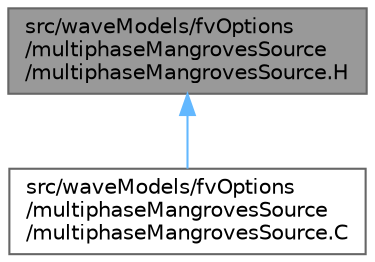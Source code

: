 digraph "src/waveModels/fvOptions/multiphaseMangrovesSource/multiphaseMangrovesSource.H"
{
 // LATEX_PDF_SIZE
  bgcolor="transparent";
  edge [fontname=Helvetica,fontsize=10,labelfontname=Helvetica,labelfontsize=10];
  node [fontname=Helvetica,fontsize=10,shape=box,height=0.2,width=0.4];
  Node1 [id="Node000001",label="src/waveModels/fvOptions\l/multiphaseMangrovesSource\l/multiphaseMangrovesSource.H",height=0.2,width=0.4,color="gray40", fillcolor="grey60", style="filled", fontcolor="black",tooltip=" "];
  Node1 -> Node2 [id="edge1_Node000001_Node000002",dir="back",color="steelblue1",style="solid",tooltip=" "];
  Node2 [id="Node000002",label="src/waveModels/fvOptions\l/multiphaseMangrovesSource\l/multiphaseMangrovesSource.C",height=0.2,width=0.4,color="grey40", fillcolor="white", style="filled",URL="$multiphaseMangrovesSource_8C.html",tooltip=" "];
}
